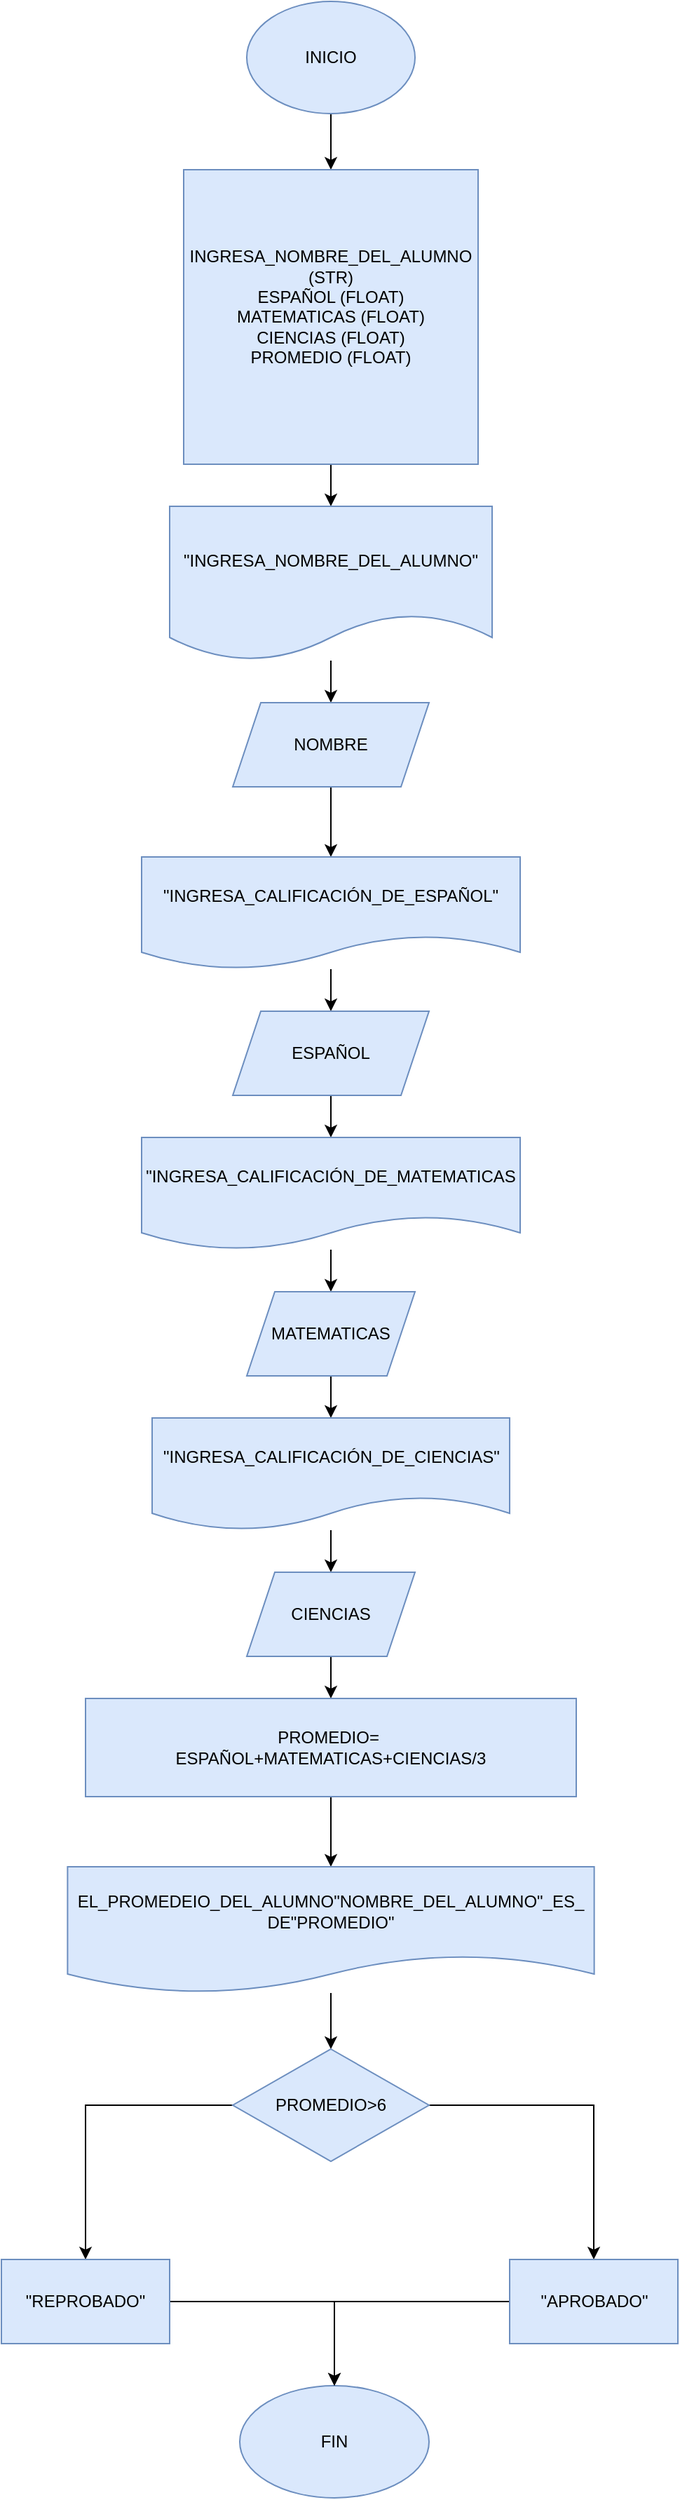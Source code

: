 <mxfile version="20.8.23" type="github"><diagram name="Página-1" id="5zhawIi4-I43G9R4gnY3"><mxGraphModel dx="1434" dy="796" grid="1" gridSize="10" guides="1" tooltips="1" connect="1" arrows="1" fold="1" page="1" pageScale="1" pageWidth="827" pageHeight="1169" math="0" shadow="0"><root><mxCell id="0"/><mxCell id="1" parent="0"/><mxCell id="Btd8XrqnaSCv9qvK7Xqq-3" value="" style="edgeStyle=orthogonalEdgeStyle;rounded=0;orthogonalLoop=1;jettySize=auto;html=1;" edge="1" parent="1" source="Btd8XrqnaSCv9qvK7Xqq-1" target="Btd8XrqnaSCv9qvK7Xqq-2"><mxGeometry relative="1" as="geometry"/></mxCell><mxCell id="Btd8XrqnaSCv9qvK7Xqq-1" value="INICIO" style="ellipse;whiteSpace=wrap;html=1;fillColor=#dae8fc;strokeColor=#6c8ebf;" vertex="1" parent="1"><mxGeometry x="320" y="50" width="120" height="80" as="geometry"/></mxCell><mxCell id="Btd8XrqnaSCv9qvK7Xqq-5" value="" style="edgeStyle=orthogonalEdgeStyle;rounded=0;orthogonalLoop=1;jettySize=auto;html=1;" edge="1" parent="1" source="Btd8XrqnaSCv9qvK7Xqq-2" target="Btd8XrqnaSCv9qvK7Xqq-4"><mxGeometry relative="1" as="geometry"/></mxCell><mxCell id="Btd8XrqnaSCv9qvK7Xqq-2" value="INGRESA_NOMBRE_DEL_ALUMNO (STR)&lt;br&gt;ESPAÑOL (FLOAT)&lt;br&gt;MATEMATICAS (FLOAT)&lt;br&gt;CIENCIAS (FLOAT)&lt;br&gt;PROMEDIO (FLOAT)&lt;br&gt;&lt;br&gt;" style="whiteSpace=wrap;html=1;aspect=fixed;fillColor=#dae8fc;strokeColor=#6c8ebf;" vertex="1" parent="1"><mxGeometry x="275" y="170" width="210" height="210" as="geometry"/></mxCell><mxCell id="Btd8XrqnaSCv9qvK7Xqq-7" value="" style="edgeStyle=orthogonalEdgeStyle;rounded=0;orthogonalLoop=1;jettySize=auto;html=1;" edge="1" parent="1" source="Btd8XrqnaSCv9qvK7Xqq-4" target="Btd8XrqnaSCv9qvK7Xqq-6"><mxGeometry relative="1" as="geometry"/></mxCell><mxCell id="Btd8XrqnaSCv9qvK7Xqq-4" value="&quot;INGRESA_NOMBRE_DEL_ALUMNO&quot;" style="shape=document;whiteSpace=wrap;html=1;boundedLbl=1;fillColor=#dae8fc;strokeColor=#6c8ebf;" vertex="1" parent="1"><mxGeometry x="265" y="410" width="230" height="110" as="geometry"/></mxCell><mxCell id="Btd8XrqnaSCv9qvK7Xqq-9" value="" style="edgeStyle=orthogonalEdgeStyle;rounded=0;orthogonalLoop=1;jettySize=auto;html=1;" edge="1" parent="1" source="Btd8XrqnaSCv9qvK7Xqq-6" target="Btd8XrqnaSCv9qvK7Xqq-8"><mxGeometry relative="1" as="geometry"/></mxCell><mxCell id="Btd8XrqnaSCv9qvK7Xqq-6" value="NOMBRE" style="shape=parallelogram;perimeter=parallelogramPerimeter;whiteSpace=wrap;html=1;fixedSize=1;fillColor=#dae8fc;strokeColor=#6c8ebf;" vertex="1" parent="1"><mxGeometry x="310" y="550" width="140" height="60" as="geometry"/></mxCell><mxCell id="Btd8XrqnaSCv9qvK7Xqq-11" value="" style="edgeStyle=orthogonalEdgeStyle;rounded=0;orthogonalLoop=1;jettySize=auto;html=1;" edge="1" parent="1" source="Btd8XrqnaSCv9qvK7Xqq-8" target="Btd8XrqnaSCv9qvK7Xqq-10"><mxGeometry relative="1" as="geometry"/></mxCell><mxCell id="Btd8XrqnaSCv9qvK7Xqq-8" value="&quot;INGRESA_CALIFICACIÓN_DE_ESPAÑOL&quot;" style="shape=document;whiteSpace=wrap;html=1;boundedLbl=1;fillColor=#dae8fc;strokeColor=#6c8ebf;" vertex="1" parent="1"><mxGeometry x="245" y="660" width="270" height="80" as="geometry"/></mxCell><mxCell id="Btd8XrqnaSCv9qvK7Xqq-13" value="" style="edgeStyle=orthogonalEdgeStyle;rounded=0;orthogonalLoop=1;jettySize=auto;html=1;" edge="1" parent="1" source="Btd8XrqnaSCv9qvK7Xqq-10" target="Btd8XrqnaSCv9qvK7Xqq-12"><mxGeometry relative="1" as="geometry"/></mxCell><mxCell id="Btd8XrqnaSCv9qvK7Xqq-10" value="ESPAÑOL" style="shape=parallelogram;perimeter=parallelogramPerimeter;whiteSpace=wrap;html=1;fixedSize=1;fillColor=#dae8fc;strokeColor=#6c8ebf;" vertex="1" parent="1"><mxGeometry x="310" y="770" width="140" height="60" as="geometry"/></mxCell><mxCell id="Btd8XrqnaSCv9qvK7Xqq-15" value="" style="edgeStyle=orthogonalEdgeStyle;rounded=0;orthogonalLoop=1;jettySize=auto;html=1;" edge="1" parent="1" source="Btd8XrqnaSCv9qvK7Xqq-12" target="Btd8XrqnaSCv9qvK7Xqq-14"><mxGeometry relative="1" as="geometry"/></mxCell><mxCell id="Btd8XrqnaSCv9qvK7Xqq-12" value="&quot;INGRESA_CALIFICACIÓN_DE_MATEMATICAS" style="shape=document;whiteSpace=wrap;html=1;boundedLbl=1;fillColor=#dae8fc;strokeColor=#6c8ebf;" vertex="1" parent="1"><mxGeometry x="245" y="860" width="270" height="80" as="geometry"/></mxCell><mxCell id="Btd8XrqnaSCv9qvK7Xqq-17" value="" style="edgeStyle=orthogonalEdgeStyle;rounded=0;orthogonalLoop=1;jettySize=auto;html=1;" edge="1" parent="1" source="Btd8XrqnaSCv9qvK7Xqq-14" target="Btd8XrqnaSCv9qvK7Xqq-16"><mxGeometry relative="1" as="geometry"/></mxCell><mxCell id="Btd8XrqnaSCv9qvK7Xqq-14" value="MATEMATICAS" style="shape=parallelogram;perimeter=parallelogramPerimeter;whiteSpace=wrap;html=1;fixedSize=1;fillColor=#dae8fc;strokeColor=#6c8ebf;" vertex="1" parent="1"><mxGeometry x="320" y="970" width="120" height="60" as="geometry"/></mxCell><mxCell id="Btd8XrqnaSCv9qvK7Xqq-19" value="" style="edgeStyle=orthogonalEdgeStyle;rounded=0;orthogonalLoop=1;jettySize=auto;html=1;" edge="1" parent="1" source="Btd8XrqnaSCv9qvK7Xqq-16" target="Btd8XrqnaSCv9qvK7Xqq-18"><mxGeometry relative="1" as="geometry"/></mxCell><mxCell id="Btd8XrqnaSCv9qvK7Xqq-16" value="&quot;INGRESA_CALIFICACIÓN_DE_CIENCIAS&quot;" style="shape=document;whiteSpace=wrap;html=1;boundedLbl=1;fillColor=#dae8fc;strokeColor=#6c8ebf;" vertex="1" parent="1"><mxGeometry x="252.5" y="1060" width="255" height="80" as="geometry"/></mxCell><mxCell id="Btd8XrqnaSCv9qvK7Xqq-22" value="" style="edgeStyle=orthogonalEdgeStyle;rounded=0;orthogonalLoop=1;jettySize=auto;html=1;" edge="1" parent="1" source="Btd8XrqnaSCv9qvK7Xqq-18" target="Btd8XrqnaSCv9qvK7Xqq-21"><mxGeometry relative="1" as="geometry"/></mxCell><mxCell id="Btd8XrqnaSCv9qvK7Xqq-18" value="CIENCIAS" style="shape=parallelogram;perimeter=parallelogramPerimeter;whiteSpace=wrap;html=1;fixedSize=1;fillColor=#dae8fc;strokeColor=#6c8ebf;" vertex="1" parent="1"><mxGeometry x="320" y="1170" width="120" height="60" as="geometry"/></mxCell><mxCell id="Btd8XrqnaSCv9qvK7Xqq-24" value="" style="edgeStyle=orthogonalEdgeStyle;rounded=0;orthogonalLoop=1;jettySize=auto;html=1;" edge="1" parent="1" source="Btd8XrqnaSCv9qvK7Xqq-21" target="Btd8XrqnaSCv9qvK7Xqq-23"><mxGeometry relative="1" as="geometry"/></mxCell><mxCell id="Btd8XrqnaSCv9qvK7Xqq-21" value="PROMEDIO=&amp;nbsp;&lt;br&gt;ESPAÑOL+MATEMATICAS+CIENCIAS/3" style="whiteSpace=wrap;html=1;fillColor=#dae8fc;strokeColor=#6c8ebf;" vertex="1" parent="1"><mxGeometry x="205" y="1260" width="350" height="70" as="geometry"/></mxCell><mxCell id="Btd8XrqnaSCv9qvK7Xqq-31" value="" style="edgeStyle=orthogonalEdgeStyle;rounded=0;orthogonalLoop=1;jettySize=auto;html=1;" edge="1" parent="1" source="Btd8XrqnaSCv9qvK7Xqq-23" target="Btd8XrqnaSCv9qvK7Xqq-27"><mxGeometry relative="1" as="geometry"/></mxCell><mxCell id="Btd8XrqnaSCv9qvK7Xqq-23" value="EL_PROMEDEIO_DEL_ALUMNO&quot;NOMBRE_DEL_ALUMNO&quot;_ES_ DE&quot;PROMEDIO&quot;" style="shape=document;whiteSpace=wrap;html=1;boundedLbl=1;fillColor=#dae8fc;strokeColor=#6c8ebf;" vertex="1" parent="1"><mxGeometry x="192.19" y="1380" width="375.62" height="90" as="geometry"/></mxCell><mxCell id="Btd8XrqnaSCv9qvK7Xqq-25" value="FIN" style="ellipse;whiteSpace=wrap;html=1;fillColor=#dae8fc;strokeColor=#6c8ebf;" vertex="1" parent="1"><mxGeometry x="315" y="1750" width="135" height="80" as="geometry"/></mxCell><mxCell id="Btd8XrqnaSCv9qvK7Xqq-32" value="" style="edgeStyle=orthogonalEdgeStyle;rounded=0;orthogonalLoop=1;jettySize=auto;html=1;" edge="1" parent="1" source="Btd8XrqnaSCv9qvK7Xqq-27" target="Btd8XrqnaSCv9qvK7Xqq-29"><mxGeometry relative="1" as="geometry"/></mxCell><mxCell id="Btd8XrqnaSCv9qvK7Xqq-33" value="" style="edgeStyle=orthogonalEdgeStyle;rounded=0;orthogonalLoop=1;jettySize=auto;html=1;" edge="1" parent="1" source="Btd8XrqnaSCv9qvK7Xqq-27" target="Btd8XrqnaSCv9qvK7Xqq-30"><mxGeometry relative="1" as="geometry"/></mxCell><mxCell id="Btd8XrqnaSCv9qvK7Xqq-27" value="PROMEDIO&amp;gt;6" style="rhombus;whiteSpace=wrap;html=1;fillColor=#dae8fc;strokeColor=#6c8ebf;" vertex="1" parent="1"><mxGeometry x="310" y="1510" width="140" height="80" as="geometry"/></mxCell><mxCell id="Btd8XrqnaSCv9qvK7Xqq-34" value="" style="edgeStyle=orthogonalEdgeStyle;rounded=0;orthogonalLoop=1;jettySize=auto;html=1;" edge="1" parent="1" source="Btd8XrqnaSCv9qvK7Xqq-29" target="Btd8XrqnaSCv9qvK7Xqq-25"><mxGeometry relative="1" as="geometry"/></mxCell><mxCell id="Btd8XrqnaSCv9qvK7Xqq-29" value="&quot;APROBADO&quot;" style="whiteSpace=wrap;html=1;fillColor=#dae8fc;strokeColor=#6c8ebf;" vertex="1" parent="1"><mxGeometry x="507.5" y="1660" width="120" height="60" as="geometry"/></mxCell><mxCell id="Btd8XrqnaSCv9qvK7Xqq-35" value="" style="edgeStyle=orthogonalEdgeStyle;rounded=0;orthogonalLoop=1;jettySize=auto;html=1;" edge="1" parent="1" source="Btd8XrqnaSCv9qvK7Xqq-30" target="Btd8XrqnaSCv9qvK7Xqq-25"><mxGeometry relative="1" as="geometry"/></mxCell><mxCell id="Btd8XrqnaSCv9qvK7Xqq-30" value="&quot;REPROBADO&quot;" style="whiteSpace=wrap;html=1;fillColor=#dae8fc;strokeColor=#6c8ebf;" vertex="1" parent="1"><mxGeometry x="145" y="1660" width="120" height="60" as="geometry"/></mxCell></root></mxGraphModel></diagram></mxfile>